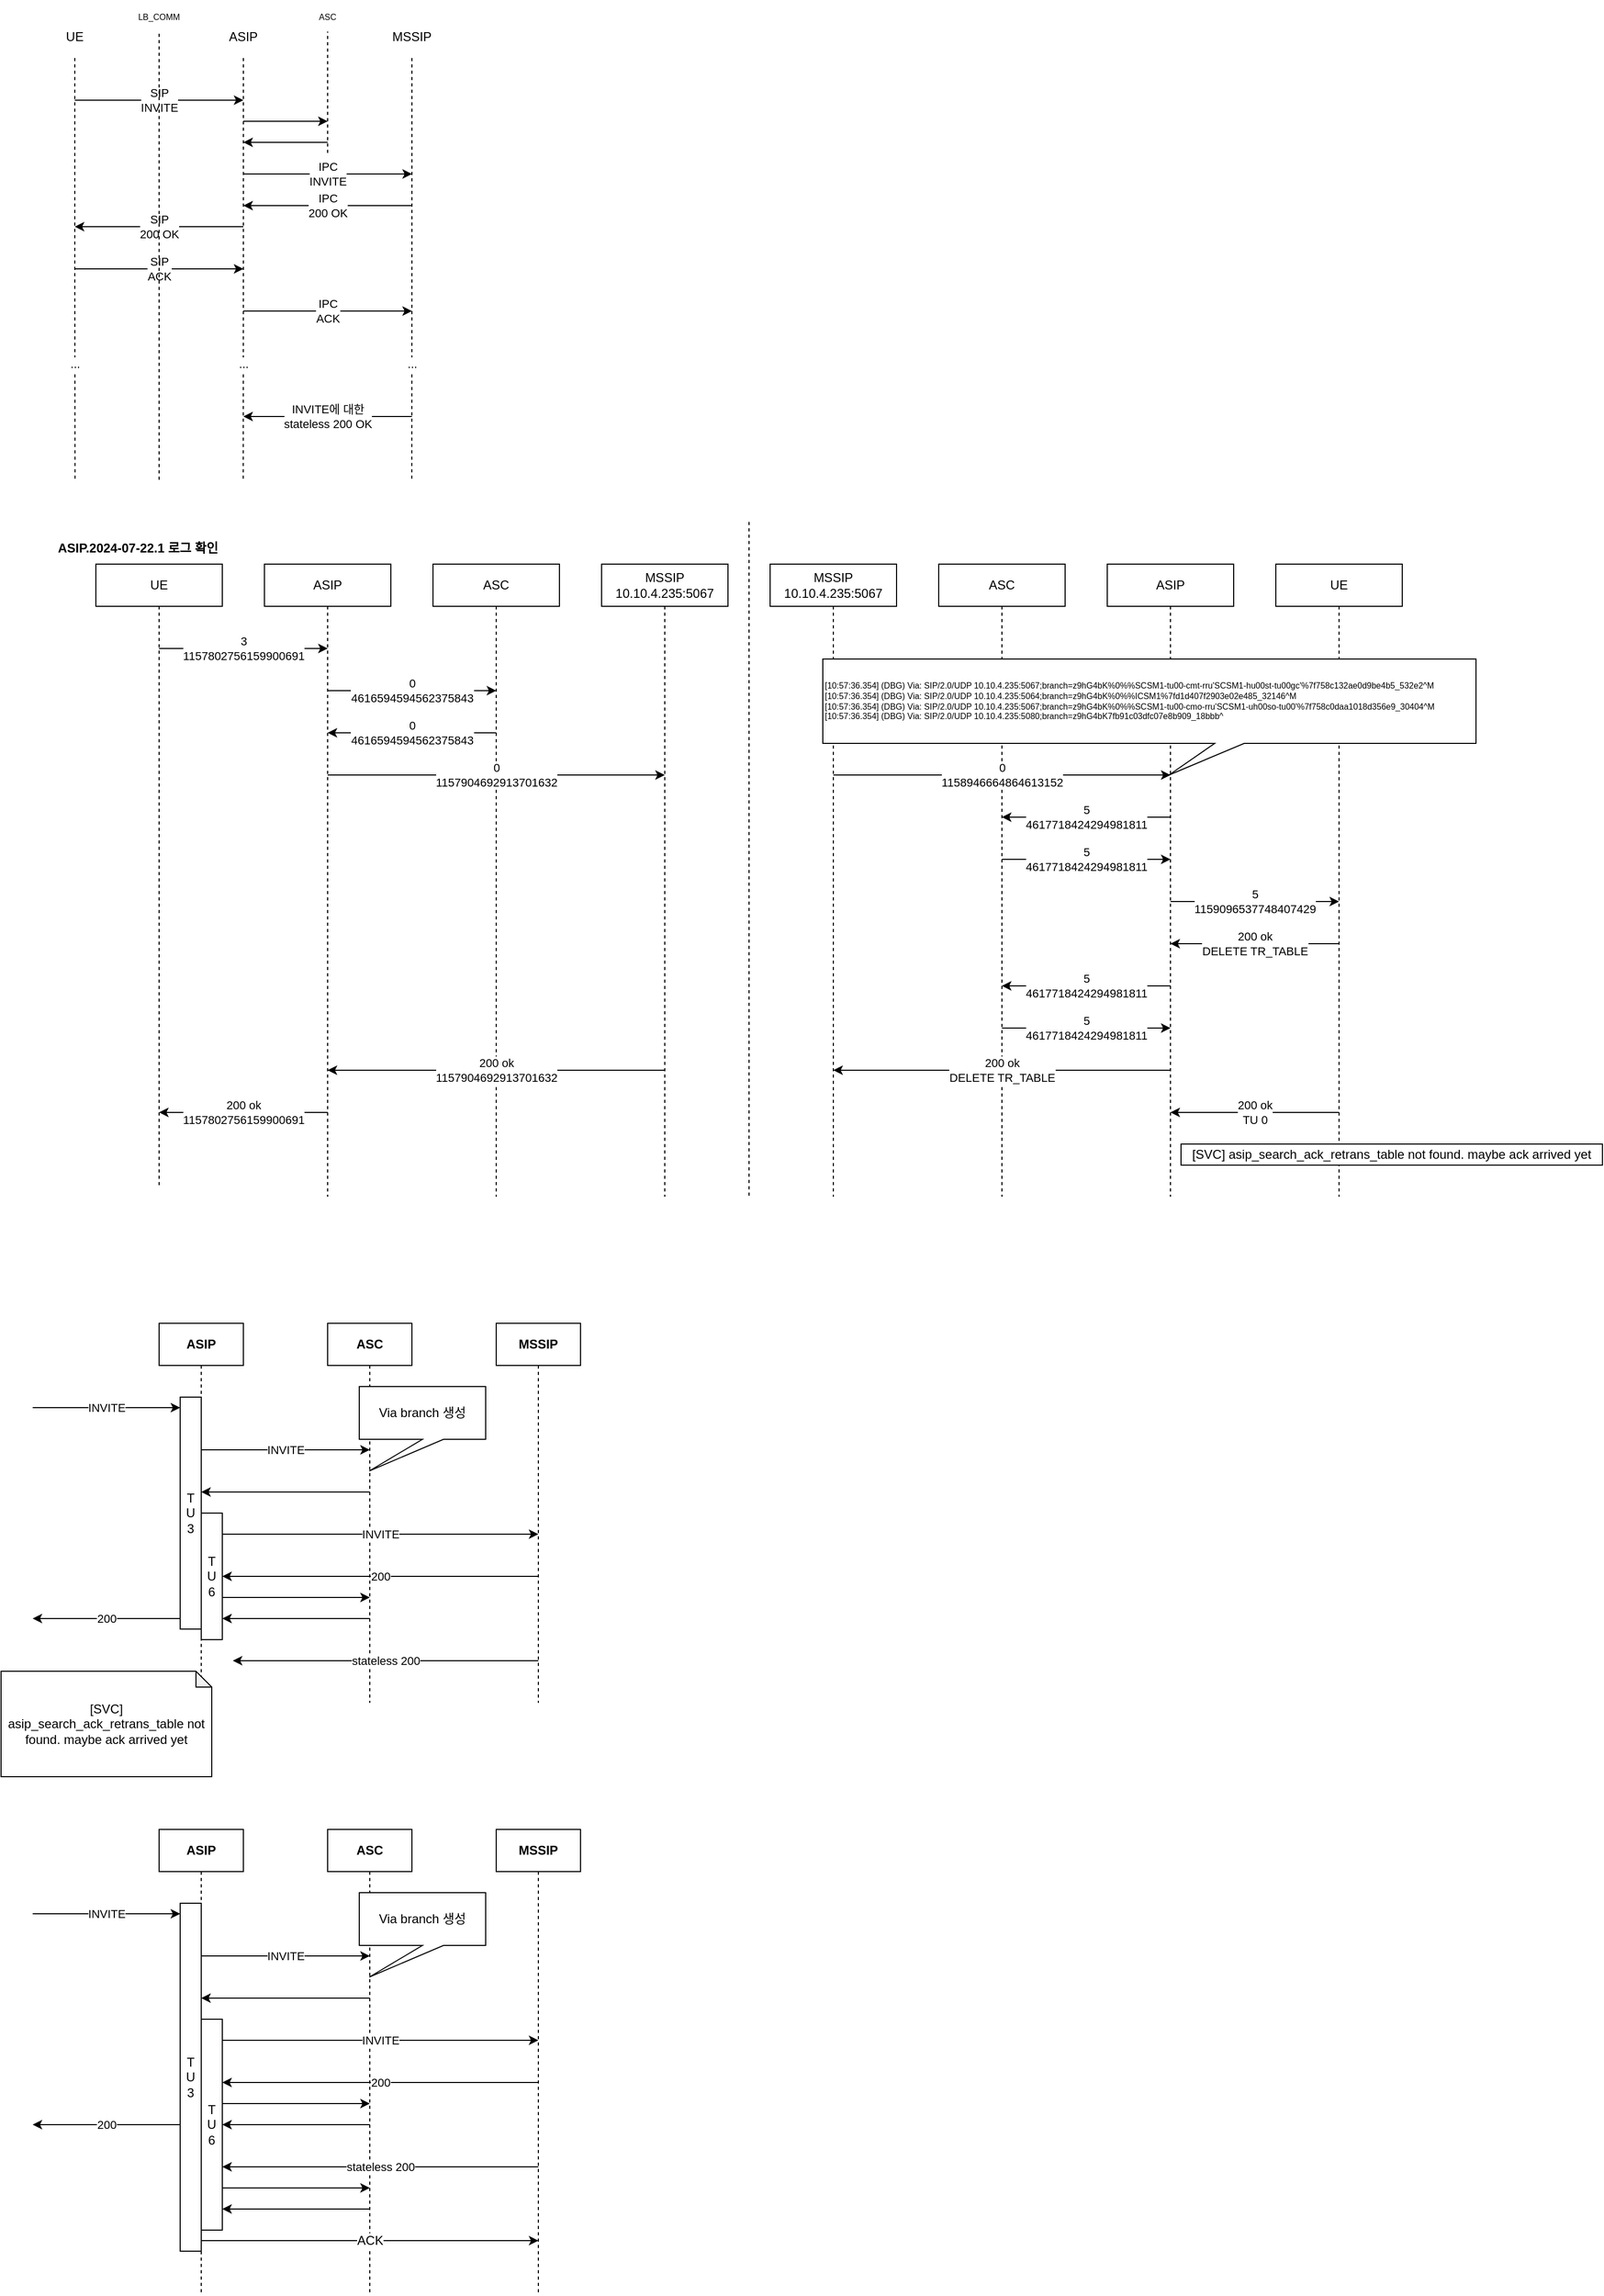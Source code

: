 <mxfile version="24.7.3" type="github">
  <diagram name="페이지-1" id="jERm6EU6h7SOklrPmQn_">
    <mxGraphModel dx="1304" dy="705" grid="1" gridSize="10" guides="1" tooltips="1" connect="1" arrows="1" fold="1" page="1" pageScale="1" pageWidth="827" pageHeight="1169" math="0" shadow="0">
      <root>
        <mxCell id="0" />
        <mxCell id="1" parent="0" />
        <mxCell id="_U4_IxwzdFysTMnzktv3-5" style="edgeStyle=orthogonalEdgeStyle;rounded=0;orthogonalLoop=1;jettySize=auto;html=1;exitX=0.5;exitY=1;exitDx=0;exitDy=0;dashed=1;endArrow=none;endFill=0;" edge="1" parent="1" source="_U4_IxwzdFysTMnzktv3-2">
          <mxGeometry relative="1" as="geometry">
            <mxPoint x="200" y="1640" as="targetPoint" />
          </mxGeometry>
        </mxCell>
        <mxCell id="_U4_IxwzdFysTMnzktv3-41" value="T&lt;div&gt;U&lt;/div&gt;&lt;div&gt;3&lt;/div&gt;" style="rounded=0;whiteSpace=wrap;html=1;strokeColor=default;align=center;verticalAlign=middle;fontFamily=Helvetica;fontSize=12;fontColor=default;fillColor=default;" vertex="1" parent="1">
          <mxGeometry x="180" y="1350" width="20" height="220" as="geometry" />
        </mxCell>
        <mxCell id="-xxbEEyrpAm4luBftfxG-4" value="..." style="edgeStyle=orthogonalEdgeStyle;rounded=0;orthogonalLoop=1;jettySize=auto;html=1;exitX=0.5;exitY=1;exitDx=0;exitDy=0;dashed=1;endArrow=none;endFill=0;" parent="1" source="-xxbEEyrpAm4luBftfxG-1" edge="1">
          <mxGeometry x="0.451" relative="1" as="geometry">
            <mxPoint x="80.222" y="480" as="targetPoint" />
            <mxPoint as="offset" />
          </mxGeometry>
        </mxCell>
        <mxCell id="-xxbEEyrpAm4luBftfxG-1" value="UE" style="text;html=1;align=center;verticalAlign=middle;whiteSpace=wrap;rounded=0;" parent="1" vertex="1">
          <mxGeometry x="40" y="40" width="80" height="40" as="geometry" />
        </mxCell>
        <mxCell id="-xxbEEyrpAm4luBftfxG-2" value="ASIP" style="text;html=1;align=center;verticalAlign=middle;whiteSpace=wrap;rounded=0;" parent="1" vertex="1">
          <mxGeometry x="200" y="40" width="80" height="40" as="geometry" />
        </mxCell>
        <mxCell id="-xxbEEyrpAm4luBftfxG-3" value="MSSIP" style="text;html=1;align=center;verticalAlign=middle;whiteSpace=wrap;rounded=0;" parent="1" vertex="1">
          <mxGeometry x="360" y="40" width="80" height="40" as="geometry" />
        </mxCell>
        <mxCell id="-xxbEEyrpAm4luBftfxG-5" value="..." style="edgeStyle=orthogonalEdgeStyle;rounded=0;orthogonalLoop=1;jettySize=auto;html=1;exitX=0.5;exitY=1;exitDx=0;exitDy=0;dashed=1;endArrow=none;endFill=0;" parent="1" source="-xxbEEyrpAm4luBftfxG-2" edge="1">
          <mxGeometry x="0.451" relative="1" as="geometry">
            <mxPoint x="239.852" y="480" as="targetPoint" />
            <mxPoint x="239.63" y="80" as="sourcePoint" />
            <mxPoint as="offset" />
          </mxGeometry>
        </mxCell>
        <mxCell id="-xxbEEyrpAm4luBftfxG-6" value="..." style="edgeStyle=orthogonalEdgeStyle;rounded=0;orthogonalLoop=1;jettySize=auto;html=1;exitX=0.5;exitY=1;exitDx=0;exitDy=0;dashed=1;endArrow=none;endFill=0;" parent="1" source="-xxbEEyrpAm4luBftfxG-3" edge="1">
          <mxGeometry x="0.451" relative="1" as="geometry">
            <mxPoint x="399.852" y="480" as="targetPoint" />
            <mxPoint x="399.63" y="80" as="sourcePoint" />
            <mxPoint as="offset" />
          </mxGeometry>
        </mxCell>
        <mxCell id="-xxbEEyrpAm4luBftfxG-7" value="SIP&lt;div&gt;INVITE&lt;/div&gt;" style="endArrow=classic;html=1;rounded=0;" parent="1" edge="1">
          <mxGeometry width="50" height="50" relative="1" as="geometry">
            <mxPoint x="80" y="120" as="sourcePoint" />
            <mxPoint x="240" y="120" as="targetPoint" />
          </mxGeometry>
        </mxCell>
        <mxCell id="-xxbEEyrpAm4luBftfxG-8" value="IPC&lt;div&gt;INVITE&lt;/div&gt;" style="endArrow=classic;html=1;rounded=0;" parent="1" edge="1">
          <mxGeometry width="50" height="50" relative="1" as="geometry">
            <mxPoint x="240" y="190" as="sourcePoint" />
            <mxPoint x="400" y="190" as="targetPoint" />
          </mxGeometry>
        </mxCell>
        <mxCell id="-xxbEEyrpAm4luBftfxG-9" value="IPC&lt;div&gt;200 OK&lt;/div&gt;" style="endArrow=classic;html=1;rounded=0;" parent="1" edge="1">
          <mxGeometry width="50" height="50" relative="1" as="geometry">
            <mxPoint x="400" y="220" as="sourcePoint" />
            <mxPoint x="240" y="220" as="targetPoint" />
          </mxGeometry>
        </mxCell>
        <mxCell id="-xxbEEyrpAm4luBftfxG-10" value="SIP&lt;div&gt;200 OK&lt;/div&gt;" style="endArrow=classic;html=1;rounded=0;" parent="1" edge="1">
          <mxGeometry width="50" height="50" relative="1" as="geometry">
            <mxPoint x="240" y="240" as="sourcePoint" />
            <mxPoint x="80" y="240" as="targetPoint" />
          </mxGeometry>
        </mxCell>
        <mxCell id="-xxbEEyrpAm4luBftfxG-11" value="SIP&lt;div&gt;ACK&lt;/div&gt;" style="endArrow=classic;html=1;rounded=0;" parent="1" edge="1">
          <mxGeometry width="50" height="50" relative="1" as="geometry">
            <mxPoint x="80" y="280" as="sourcePoint" />
            <mxPoint x="240" y="280" as="targetPoint" />
          </mxGeometry>
        </mxCell>
        <mxCell id="-xxbEEyrpAm4luBftfxG-12" value="IPC&lt;br&gt;ACK" style="endArrow=classic;html=1;rounded=0;" parent="1" edge="1">
          <mxGeometry width="50" height="50" relative="1" as="geometry">
            <mxPoint x="240" y="320" as="sourcePoint" />
            <mxPoint x="400" y="320" as="targetPoint" />
            <mxPoint as="offset" />
          </mxGeometry>
        </mxCell>
        <mxCell id="-xxbEEyrpAm4luBftfxG-14" value="INVITE에 대한&lt;br&gt;stateless 200 OK" style="endArrow=classic;html=1;rounded=0;" parent="1" edge="1">
          <mxGeometry width="50" height="50" relative="1" as="geometry">
            <mxPoint x="400" y="420" as="sourcePoint" />
            <mxPoint x="240" y="420" as="targetPoint" />
          </mxGeometry>
        </mxCell>
        <mxCell id="-xxbEEyrpAm4luBftfxG-17" value="" style="endArrow=none;dashed=1;html=1;rounded=0;" parent="1" target="-xxbEEyrpAm4luBftfxG-18" edge="1">
          <mxGeometry width="50" height="50" relative="1" as="geometry">
            <mxPoint x="160" y="480" as="sourcePoint" />
            <mxPoint x="160" y="40" as="targetPoint" />
          </mxGeometry>
        </mxCell>
        <mxCell id="-xxbEEyrpAm4luBftfxG-18" value="&lt;font style=&quot;font-size: 8px;&quot;&gt;LB_COMM&lt;/font&gt;" style="text;html=1;align=center;verticalAlign=middle;whiteSpace=wrap;rounded=0;" parent="1" vertex="1">
          <mxGeometry x="130" y="25" width="60" height="30" as="geometry" />
        </mxCell>
        <mxCell id="-xxbEEyrpAm4luBftfxG-21" value="" style="endArrow=none;dashed=1;html=1;rounded=0;" parent="1" target="-xxbEEyrpAm4luBftfxG-22" edge="1">
          <mxGeometry width="50" height="50" relative="1" as="geometry">
            <mxPoint x="320" y="170" as="sourcePoint" />
            <mxPoint x="320" y="40" as="targetPoint" />
          </mxGeometry>
        </mxCell>
        <mxCell id="-xxbEEyrpAm4luBftfxG-22" value="&lt;font style=&quot;font-size: 8px;&quot;&gt;ASC&lt;/font&gt;" style="text;html=1;align=center;verticalAlign=middle;whiteSpace=wrap;rounded=0;" parent="1" vertex="1">
          <mxGeometry x="290" y="25" width="60" height="30" as="geometry" />
        </mxCell>
        <mxCell id="natQGp7i5dKwuM6wu0ns-1" value="" style="endArrow=classic;html=1;rounded=0;" parent="1" edge="1">
          <mxGeometry width="50" height="50" relative="1" as="geometry">
            <mxPoint x="240" y="140" as="sourcePoint" />
            <mxPoint x="320" y="140" as="targetPoint" />
          </mxGeometry>
        </mxCell>
        <mxCell id="natQGp7i5dKwuM6wu0ns-2" value="" style="endArrow=classic;html=1;rounded=0;" parent="1" edge="1">
          <mxGeometry width="50" height="50" relative="1" as="geometry">
            <mxPoint x="320" y="160" as="sourcePoint" />
            <mxPoint x="240" y="160" as="targetPoint" />
          </mxGeometry>
        </mxCell>
        <mxCell id="nXgctBBMgCLwkk0S1Rwe-5" style="edgeStyle=orthogonalEdgeStyle;rounded=0;orthogonalLoop=1;jettySize=auto;html=1;exitX=0.5;exitY=1;exitDx=0;exitDy=0;dashed=1;endArrow=none;endFill=0;" parent="1" source="nXgctBBMgCLwkk0S1Rwe-3" edge="1">
          <mxGeometry relative="1" as="geometry">
            <mxPoint x="1280" y="1160" as="targetPoint" />
          </mxGeometry>
        </mxCell>
        <mxCell id="nXgctBBMgCLwkk0S1Rwe-3" value="UE" style="rounded=0;whiteSpace=wrap;html=1;" parent="1" vertex="1">
          <mxGeometry x="1220" y="560" width="120" height="40" as="geometry" />
        </mxCell>
        <mxCell id="nXgctBBMgCLwkk0S1Rwe-4" value="ASIP" style="rounded=0;whiteSpace=wrap;html=1;" parent="1" vertex="1">
          <mxGeometry x="260" y="560" width="120" height="40" as="geometry" />
        </mxCell>
        <mxCell id="nXgctBBMgCLwkk0S1Rwe-6" style="edgeStyle=orthogonalEdgeStyle;rounded=0;orthogonalLoop=1;jettySize=auto;html=1;exitX=0.5;exitY=1;exitDx=0;exitDy=0;dashed=1;endArrow=none;endFill=0;" parent="1" source="nXgctBBMgCLwkk0S1Rwe-4" edge="1">
          <mxGeometry relative="1" as="geometry">
            <mxPoint x="320" y="1160" as="targetPoint" />
            <mxPoint x="299.6" y="600" as="sourcePoint" />
          </mxGeometry>
        </mxCell>
        <mxCell id="nXgctBBMgCLwkk0S1Rwe-7" value="ASC" style="rounded=0;whiteSpace=wrap;html=1;" parent="1" vertex="1">
          <mxGeometry x="420" y="560" width="120" height="40" as="geometry" />
        </mxCell>
        <mxCell id="nXgctBBMgCLwkk0S1Rwe-8" style="edgeStyle=orthogonalEdgeStyle;rounded=0;orthogonalLoop=1;jettySize=auto;html=1;exitX=0.5;exitY=1;exitDx=0;exitDy=0;dashed=1;endArrow=none;endFill=0;" parent="1" source="nXgctBBMgCLwkk0S1Rwe-7" edge="1">
          <mxGeometry relative="1" as="geometry">
            <mxPoint x="480" y="1160" as="targetPoint" />
            <mxPoint x="459.6" y="600" as="sourcePoint" />
          </mxGeometry>
        </mxCell>
        <mxCell id="nXgctBBMgCLwkk0S1Rwe-9" value="MSSIP&lt;div&gt;10.10.4.235:5067&lt;/div&gt;" style="rounded=0;whiteSpace=wrap;html=1;" parent="1" vertex="1">
          <mxGeometry x="580" y="560" width="120" height="40" as="geometry" />
        </mxCell>
        <mxCell id="nXgctBBMgCLwkk0S1Rwe-10" style="edgeStyle=orthogonalEdgeStyle;rounded=0;orthogonalLoop=1;jettySize=auto;html=1;exitX=0.5;exitY=1;exitDx=0;exitDy=0;dashed=1;endArrow=none;endFill=0;" parent="1" source="nXgctBBMgCLwkk0S1Rwe-9" edge="1">
          <mxGeometry relative="1" as="geometry">
            <mxPoint x="640" y="1160" as="targetPoint" />
            <mxPoint x="650.1" y="630" as="sourcePoint" />
            <Array as="points">
              <mxPoint x="640" y="1160" />
            </Array>
          </mxGeometry>
        </mxCell>
        <mxCell id="nXgctBBMgCLwkk0S1Rwe-18" value="&lt;div&gt;3&lt;/div&gt;&lt;div&gt;1157802756159900691&lt;br&gt;&lt;/div&gt;" style="endArrow=classic;html=1;rounded=0;" parent="1" edge="1">
          <mxGeometry width="50" height="50" relative="1" as="geometry">
            <mxPoint x="160" y="640" as="sourcePoint" />
            <mxPoint x="320" y="640" as="targetPoint" />
            <mxPoint as="offset" />
          </mxGeometry>
        </mxCell>
        <mxCell id="nXgctBBMgCLwkk0S1Rwe-19" value="&lt;div&gt;0&lt;/div&gt;&lt;div&gt;4616594594562375843&lt;br&gt;&lt;/div&gt;" style="endArrow=classic;html=1;rounded=0;" parent="1" edge="1">
          <mxGeometry width="50" height="50" relative="1" as="geometry">
            <mxPoint x="320" y="680" as="sourcePoint" />
            <mxPoint x="480" y="680" as="targetPoint" />
            <mxPoint as="offset" />
          </mxGeometry>
        </mxCell>
        <mxCell id="nXgctBBMgCLwkk0S1Rwe-20" value="&lt;div&gt;0&lt;/div&gt;&lt;div&gt;1157904692913701632&lt;br&gt;&lt;/div&gt;" style="endArrow=classic;html=1;rounded=0;" parent="1" edge="1">
          <mxGeometry width="50" height="50" relative="1" as="geometry">
            <mxPoint x="320" y="760" as="sourcePoint" />
            <mxPoint x="640" y="760" as="targetPoint" />
            <mxPoint as="offset" />
          </mxGeometry>
        </mxCell>
        <mxCell id="nXgctBBMgCLwkk0S1Rwe-21" value="0&lt;div&gt;4616594594562375843&lt;div&gt;&lt;/div&gt;&lt;/div&gt;" style="endArrow=classic;html=1;rounded=0;" parent="1" edge="1">
          <mxGeometry width="50" height="50" relative="1" as="geometry">
            <mxPoint x="480" y="720" as="sourcePoint" />
            <mxPoint x="320" y="720" as="targetPoint" />
          </mxGeometry>
        </mxCell>
        <mxCell id="nXgctBBMgCLwkk0S1Rwe-22" value="ASIP" style="rounded=0;whiteSpace=wrap;html=1;" parent="1" vertex="1">
          <mxGeometry x="1060" y="560" width="120" height="40" as="geometry" />
        </mxCell>
        <mxCell id="nXgctBBMgCLwkk0S1Rwe-23" style="edgeStyle=orthogonalEdgeStyle;rounded=0;orthogonalLoop=1;jettySize=auto;html=1;exitX=0.5;exitY=1;exitDx=0;exitDy=0;dashed=1;endArrow=none;endFill=0;" parent="1" source="nXgctBBMgCLwkk0S1Rwe-22" edge="1">
          <mxGeometry relative="1" as="geometry">
            <mxPoint x="1120" y="1160" as="targetPoint" />
            <mxPoint x="1099.6" y="600" as="sourcePoint" />
          </mxGeometry>
        </mxCell>
        <mxCell id="nXgctBBMgCLwkk0S1Rwe-24" value="ASC" style="rounded=0;whiteSpace=wrap;html=1;" parent="1" vertex="1">
          <mxGeometry x="900" y="560" width="120" height="40" as="geometry" />
        </mxCell>
        <mxCell id="nXgctBBMgCLwkk0S1Rwe-25" style="edgeStyle=orthogonalEdgeStyle;rounded=0;orthogonalLoop=1;jettySize=auto;html=1;exitX=0.5;exitY=1;exitDx=0;exitDy=0;dashed=1;endArrow=none;endFill=0;" parent="1" source="nXgctBBMgCLwkk0S1Rwe-24" edge="1">
          <mxGeometry relative="1" as="geometry">
            <mxPoint x="960" y="1160" as="targetPoint" />
            <mxPoint x="939.6" y="600" as="sourcePoint" />
          </mxGeometry>
        </mxCell>
        <mxCell id="nXgctBBMgCLwkk0S1Rwe-26" style="edgeStyle=orthogonalEdgeStyle;rounded=0;orthogonalLoop=1;jettySize=auto;html=1;exitX=0.5;exitY=1;exitDx=0;exitDy=0;dashed=1;endArrow=none;endFill=0;" parent="1" edge="1">
          <mxGeometry relative="1" as="geometry">
            <mxPoint x="720" y="1160" as="targetPoint" />
            <mxPoint x="720" y="520" as="sourcePoint" />
          </mxGeometry>
        </mxCell>
        <mxCell id="nXgctBBMgCLwkk0S1Rwe-28" value="MSSIP&lt;div&gt;10.10.4.235:5067&lt;/div&gt;" style="rounded=0;whiteSpace=wrap;html=1;" parent="1" vertex="1">
          <mxGeometry x="740" y="560" width="120" height="40" as="geometry" />
        </mxCell>
        <mxCell id="nXgctBBMgCLwkk0S1Rwe-29" style="edgeStyle=orthogonalEdgeStyle;rounded=0;orthogonalLoop=1;jettySize=auto;html=1;exitX=0.5;exitY=1;exitDx=0;exitDy=0;dashed=1;endArrow=none;endFill=0;" parent="1" source="nXgctBBMgCLwkk0S1Rwe-28" edge="1">
          <mxGeometry relative="1" as="geometry">
            <mxPoint x="800" y="1160" as="targetPoint" />
            <mxPoint x="810.1" y="630" as="sourcePoint" />
            <Array as="points">
              <mxPoint x="800" y="1160" />
            </Array>
          </mxGeometry>
        </mxCell>
        <mxCell id="nXgctBBMgCLwkk0S1Rwe-30" value="&lt;b&gt;ASIP.2024-07-22.1 로그 확인&lt;/b&gt;" style="text;html=1;align=center;verticalAlign=middle;whiteSpace=wrap;rounded=0;" parent="1" vertex="1">
          <mxGeometry x="40" y="530" width="200" height="30" as="geometry" />
        </mxCell>
        <mxCell id="P3EQmQ5qaM-dI9_BUcCY-7" style="edgeStyle=orthogonalEdgeStyle;rounded=0;orthogonalLoop=1;jettySize=auto;html=1;exitX=0.5;exitY=1;exitDx=0;exitDy=0;dashed=1;endArrow=none;endFill=0;" parent="1" source="P3EQmQ5qaM-dI9_BUcCY-8" edge="1">
          <mxGeometry relative="1" as="geometry">
            <mxPoint x="160" y="1150" as="targetPoint" />
          </mxGeometry>
        </mxCell>
        <mxCell id="P3EQmQ5qaM-dI9_BUcCY-8" value="UE" style="rounded=0;whiteSpace=wrap;html=1;" parent="1" vertex="1">
          <mxGeometry x="100" y="560" width="120" height="40" as="geometry" />
        </mxCell>
        <mxCell id="P3EQmQ5qaM-dI9_BUcCY-10" value="&lt;div&gt;5&lt;/div&gt;&lt;div&gt;4617718424294981811&lt;br&gt;&lt;/div&gt;" style="endArrow=classic;html=1;rounded=0;" parent="1" edge="1">
          <mxGeometry width="50" height="50" relative="1" as="geometry">
            <mxPoint x="1120" y="800" as="sourcePoint" />
            <mxPoint x="960" y="800" as="targetPoint" />
            <mxPoint as="offset" />
          </mxGeometry>
        </mxCell>
        <mxCell id="P3EQmQ5qaM-dI9_BUcCY-11" value="5&lt;div&gt;1159096537748407429&lt;br&gt;&lt;/div&gt;" style="endArrow=classic;html=1;rounded=0;" parent="1" edge="1">
          <mxGeometry width="50" height="50" relative="1" as="geometry">
            <mxPoint x="1120" y="880" as="sourcePoint" />
            <mxPoint x="1280" y="880" as="targetPoint" />
            <mxPoint as="offset" />
          </mxGeometry>
        </mxCell>
        <mxCell id="P3EQmQ5qaM-dI9_BUcCY-12" value="0&lt;div&gt;1158946664864613152&lt;/div&gt;" style="endArrow=classic;html=1;rounded=0;" parent="1" edge="1">
          <mxGeometry width="50" height="50" relative="1" as="geometry">
            <mxPoint x="800" y="760" as="sourcePoint" />
            <mxPoint x="1120" y="760" as="targetPoint" />
          </mxGeometry>
        </mxCell>
        <mxCell id="P3EQmQ5qaM-dI9_BUcCY-13" value="&lt;div&gt;200 ok&lt;/div&gt;&lt;div&gt;1157904692913701632&lt;br&gt;&lt;/div&gt;" style="endArrow=classic;html=1;rounded=0;" parent="1" edge="1">
          <mxGeometry width="50" height="50" relative="1" as="geometry">
            <mxPoint x="640" y="1040" as="sourcePoint" />
            <mxPoint x="320" y="1040" as="targetPoint" />
            <mxPoint as="offset" />
          </mxGeometry>
        </mxCell>
        <mxCell id="P3EQmQ5qaM-dI9_BUcCY-14" value="&lt;div&gt;5&lt;/div&gt;&lt;div&gt;4617718424294981811&lt;br&gt;&lt;/div&gt;" style="endArrow=classic;html=1;rounded=0;" parent="1" edge="1">
          <mxGeometry width="50" height="50" relative="1" as="geometry">
            <mxPoint x="960" y="840" as="sourcePoint" />
            <mxPoint x="1120" y="840" as="targetPoint" />
            <mxPoint as="offset" />
          </mxGeometry>
        </mxCell>
        <mxCell id="P3EQmQ5qaM-dI9_BUcCY-15" value="200 ok&lt;div&gt;DELETE TR_TABLE&lt;br&gt;&lt;/div&gt;" style="endArrow=classic;html=1;rounded=0;" parent="1" edge="1">
          <mxGeometry width="50" height="50" relative="1" as="geometry">
            <mxPoint x="1280" y="920" as="sourcePoint" />
            <mxPoint x="1120" y="920" as="targetPoint" />
          </mxGeometry>
        </mxCell>
        <mxCell id="P3EQmQ5qaM-dI9_BUcCY-16" value="200 ok&lt;div&gt;DELETE TR_TABLE&lt;br&gt;&lt;/div&gt;" style="endArrow=classic;html=1;rounded=0;" parent="1" edge="1">
          <mxGeometry width="50" height="50" relative="1" as="geometry">
            <mxPoint x="1120" y="1040" as="sourcePoint" />
            <mxPoint x="800" y="1040" as="targetPoint" />
            <mxPoint as="offset" />
          </mxGeometry>
        </mxCell>
        <mxCell id="P3EQmQ5qaM-dI9_BUcCY-19" value="&lt;div&gt;5&lt;/div&gt;&lt;div&gt;4617718424294981811&lt;br&gt;&lt;/div&gt;" style="endArrow=classic;html=1;rounded=0;" parent="1" edge="1">
          <mxGeometry width="50" height="50" relative="1" as="geometry">
            <mxPoint x="1120" y="960" as="sourcePoint" />
            <mxPoint x="960" y="960" as="targetPoint" />
            <mxPoint as="offset" />
          </mxGeometry>
        </mxCell>
        <mxCell id="P3EQmQ5qaM-dI9_BUcCY-20" value="&lt;div&gt;5&lt;/div&gt;&lt;div&gt;4617718424294981811&lt;br&gt;&lt;/div&gt;" style="endArrow=classic;html=1;rounded=0;" parent="1" edge="1">
          <mxGeometry width="50" height="50" relative="1" as="geometry">
            <mxPoint x="960" y="1000" as="sourcePoint" />
            <mxPoint x="1120" y="1000" as="targetPoint" />
            <mxPoint as="offset" />
          </mxGeometry>
        </mxCell>
        <mxCell id="P3EQmQ5qaM-dI9_BUcCY-21" value="&lt;div&gt;200 ok&lt;/div&gt;&lt;div&gt;1157802756159900691&lt;br&gt;&lt;/div&gt;" style="endArrow=classic;html=1;rounded=0;" parent="1" edge="1">
          <mxGeometry width="50" height="50" relative="1" as="geometry">
            <mxPoint x="320" y="1080" as="sourcePoint" />
            <mxPoint x="160" y="1080" as="targetPoint" />
            <mxPoint as="offset" />
          </mxGeometry>
        </mxCell>
        <mxCell id="P3EQmQ5qaM-dI9_BUcCY-22" value="200 ok&lt;div&gt;TU 0&lt;/div&gt;" style="endArrow=classic;html=1;rounded=0;" parent="1" edge="1">
          <mxGeometry width="50" height="50" relative="1" as="geometry">
            <mxPoint x="1280" y="1080" as="sourcePoint" />
            <mxPoint x="1120" y="1080" as="targetPoint" />
          </mxGeometry>
        </mxCell>
        <mxCell id="P3EQmQ5qaM-dI9_BUcCY-24" value="&lt;div style=&quot;font-size: 8px;&quot;&gt;&lt;font style=&quot;font-size: 8px;&quot;&gt;[10:57:36.354] (DBG) Via: SIP/2.0/UDP 10.10.4.235:5067;branch=z9hG4bK%0%%SCSM1-tu00-cmt-rru&#39;SCSM1-hu00st-tu00gc&#39;%7f758c132ae0d9be4b5_532e2^M&lt;/font&gt;&lt;/div&gt;&lt;div style=&quot;font-size: 8px;&quot;&gt;&lt;font style=&quot;font-size: 8px;&quot;&gt;[10:57:36.354] (DBG) Via: SIP/2.0/UDP 10.10.4.235:5064;branch=z9hG4bK%0%%ICSM1%7fd1d407f2903e02e485_32146^M&lt;/font&gt;&lt;/div&gt;&lt;div style=&quot;font-size: 8px;&quot;&gt;&lt;font style=&quot;font-size: 8px;&quot;&gt;[10:57:36.354] (DBG) Via: SIP/2.0/UDP 10.10.4.235:5067;branch=z9hG4bK%0%%SCSM1-tu00-cmo-rru&#39;SCSM1-uh00so-tu00&#39;%7f758c0daa1018d356e9_30404^M&lt;/font&gt;&lt;/div&gt;&lt;div style=&quot;font-size: 8px;&quot;&gt;&lt;font style=&quot;font-size: 8px;&quot;&gt;[10:57:36.354] (DBG) Via: SIP/2.0/UDP 10.10.4.235:5080;branch=z9hG4bK7fb91c03dfc07e8b909_18bbb^&lt;/font&gt;&lt;/div&gt;" style="shape=callout;whiteSpace=wrap;html=1;perimeter=calloutPerimeter;base=28;size=30;position=0.6;position2=0.53;align=left;" parent="1" vertex="1">
          <mxGeometry x="790" y="650" width="620" height="110" as="geometry" />
        </mxCell>
        <mxCell id="_U4_IxwzdFysTMnzktv3-1" value="[SVC] asip_search_ack_retrans_table not found.&amp;nbsp;maybe ack arrived yet" style="rounded=0;whiteSpace=wrap;html=1;" vertex="1" parent="1">
          <mxGeometry x="1130" y="1110" width="400" height="20" as="geometry" />
        </mxCell>
        <mxCell id="_U4_IxwzdFysTMnzktv3-2" value="&lt;b&gt;ASIP&lt;/b&gt;" style="rounded=0;whiteSpace=wrap;html=1;" vertex="1" parent="1">
          <mxGeometry x="160" y="1280" width="80" height="40" as="geometry" />
        </mxCell>
        <mxCell id="_U4_IxwzdFysTMnzktv3-6" style="edgeStyle=orthogonalEdgeStyle;rounded=0;orthogonalLoop=1;jettySize=auto;html=1;exitX=0.5;exitY=1;exitDx=0;exitDy=0;endArrow=none;endFill=0;dashed=1;" edge="1" parent="1" source="_U4_IxwzdFysTMnzktv3-3">
          <mxGeometry relative="1" as="geometry">
            <mxPoint x="360" y="1640" as="targetPoint" />
          </mxGeometry>
        </mxCell>
        <mxCell id="_U4_IxwzdFysTMnzktv3-3" value="&lt;b&gt;ASC&lt;/b&gt;" style="rounded=0;whiteSpace=wrap;html=1;" vertex="1" parent="1">
          <mxGeometry x="320" y="1280" width="80" height="40" as="geometry" />
        </mxCell>
        <mxCell id="_U4_IxwzdFysTMnzktv3-7" style="edgeStyle=orthogonalEdgeStyle;rounded=0;orthogonalLoop=1;jettySize=auto;html=1;exitX=0.5;exitY=1;exitDx=0;exitDy=0;endArrow=none;endFill=0;dashed=1;" edge="1" parent="1" source="_U4_IxwzdFysTMnzktv3-4">
          <mxGeometry relative="1" as="geometry">
            <mxPoint x="520" y="1640" as="targetPoint" />
          </mxGeometry>
        </mxCell>
        <mxCell id="_U4_IxwzdFysTMnzktv3-4" value="&lt;b&gt;MSSIP&lt;/b&gt;" style="rounded=0;whiteSpace=wrap;html=1;" vertex="1" parent="1">
          <mxGeometry x="480" y="1280" width="80" height="40" as="geometry" />
        </mxCell>
        <mxCell id="_U4_IxwzdFysTMnzktv3-8" value="INVITE" style="endArrow=classic;html=1;rounded=0;" edge="1" parent="1">
          <mxGeometry width="50" height="50" relative="1" as="geometry">
            <mxPoint x="40" y="1360" as="sourcePoint" />
            <mxPoint x="180" y="1360" as="targetPoint" />
          </mxGeometry>
        </mxCell>
        <mxCell id="_U4_IxwzdFysTMnzktv3-17" value="INVITE" style="endArrow=classic;html=1;rounded=0;" edge="1" parent="1">
          <mxGeometry width="50" height="50" relative="1" as="geometry">
            <mxPoint x="200" y="1400" as="sourcePoint" />
            <mxPoint x="360" y="1400" as="targetPoint" />
          </mxGeometry>
        </mxCell>
        <mxCell id="_U4_IxwzdFysTMnzktv3-19" value="" style="endArrow=classic;html=1;rounded=0;" edge="1" parent="1">
          <mxGeometry width="50" height="50" relative="1" as="geometry">
            <mxPoint x="360" y="1440" as="sourcePoint" />
            <mxPoint x="200" y="1440" as="targetPoint" />
          </mxGeometry>
        </mxCell>
        <mxCell id="_U4_IxwzdFysTMnzktv3-20" value="INVITE" style="endArrow=classic;html=1;rounded=0;" edge="1" parent="1">
          <mxGeometry width="50" height="50" relative="1" as="geometry">
            <mxPoint x="220" y="1480" as="sourcePoint" />
            <mxPoint x="520" y="1480" as="targetPoint" />
          </mxGeometry>
        </mxCell>
        <mxCell id="_U4_IxwzdFysTMnzktv3-21" value="200" style="endArrow=classic;html=1;rounded=0;" edge="1" parent="1">
          <mxGeometry width="50" height="50" relative="1" as="geometry">
            <mxPoint x="520" y="1520" as="sourcePoint" />
            <mxPoint x="220" y="1520" as="targetPoint" />
          </mxGeometry>
        </mxCell>
        <mxCell id="_U4_IxwzdFysTMnzktv3-22" value="200" style="endArrow=classic;html=1;rounded=0;" edge="1" parent="1">
          <mxGeometry width="50" height="50" relative="1" as="geometry">
            <mxPoint x="180" y="1560" as="sourcePoint" />
            <mxPoint x="40" y="1560" as="targetPoint" />
          </mxGeometry>
        </mxCell>
        <mxCell id="_U4_IxwzdFysTMnzktv3-23" value="stateless 200" style="endArrow=classic;html=1;rounded=0;" edge="1" parent="1">
          <mxGeometry width="50" height="50" relative="1" as="geometry">
            <mxPoint x="520" y="1600" as="sourcePoint" />
            <mxPoint x="230" y="1600" as="targetPoint" />
          </mxGeometry>
        </mxCell>
        <mxCell id="_U4_IxwzdFysTMnzktv3-28" value="[SVC] asip_search_ack_retrans_table not found.&amp;nbsp;maybe ack arrived yet" style="shape=note;whiteSpace=wrap;html=1;backgroundOutline=1;darkOpacity=0.05;strokeColor=default;align=center;verticalAlign=middle;fontFamily=Helvetica;fontSize=12;fontColor=default;fillColor=default;size=15;" vertex="1" parent="1">
          <mxGeometry x="10" y="1610" width="200" height="100" as="geometry" />
        </mxCell>
        <mxCell id="_U4_IxwzdFysTMnzktv3-40" value="Via branch 생성" style="shape=callout;whiteSpace=wrap;html=1;perimeter=calloutPerimeter;strokeColor=default;align=center;verticalAlign=middle;fontFamily=Helvetica;fontSize=12;fontColor=default;fillColor=default;position2=0.08;" vertex="1" parent="1">
          <mxGeometry x="350" y="1340" width="120" height="80" as="geometry" />
        </mxCell>
        <mxCell id="_U4_IxwzdFysTMnzktv3-43" value="T&lt;div&gt;U&lt;/div&gt;&lt;div&gt;6&lt;/div&gt;" style="rounded=0;whiteSpace=wrap;html=1;strokeColor=default;align=center;verticalAlign=middle;fontFamily=Helvetica;fontSize=12;fontColor=default;fillColor=default;" vertex="1" parent="1">
          <mxGeometry x="200" y="1460" width="20" height="120" as="geometry" />
        </mxCell>
        <mxCell id="_U4_IxwzdFysTMnzktv3-45" value="" style="endArrow=classic;html=1;rounded=0;fontFamily=Helvetica;fontSize=12;fontColor=default;" edge="1" parent="1">
          <mxGeometry width="50" height="50" relative="1" as="geometry">
            <mxPoint x="220" y="1540" as="sourcePoint" />
            <mxPoint x="360" y="1540" as="targetPoint" />
          </mxGeometry>
        </mxCell>
        <mxCell id="_U4_IxwzdFysTMnzktv3-46" value="" style="endArrow=classic;html=1;rounded=0;fontFamily=Helvetica;fontSize=12;fontColor=default;" edge="1" parent="1">
          <mxGeometry width="50" height="50" relative="1" as="geometry">
            <mxPoint x="360" y="1560" as="sourcePoint" />
            <mxPoint x="220" y="1560" as="targetPoint" />
          </mxGeometry>
        </mxCell>
        <mxCell id="_U4_IxwzdFysTMnzktv3-47" style="edgeStyle=orthogonalEdgeStyle;rounded=0;orthogonalLoop=1;jettySize=auto;html=1;exitX=0.5;exitY=1;exitDx=0;exitDy=0;dashed=1;endArrow=none;endFill=0;" edge="1" parent="1" source="_U4_IxwzdFysTMnzktv3-49">
          <mxGeometry relative="1" as="geometry">
            <mxPoint x="200" y="2200" as="targetPoint" />
          </mxGeometry>
        </mxCell>
        <mxCell id="_U4_IxwzdFysTMnzktv3-48" value="T&lt;div&gt;U&lt;/div&gt;&lt;div&gt;3&lt;/div&gt;" style="rounded=0;whiteSpace=wrap;html=1;strokeColor=default;align=center;verticalAlign=middle;fontFamily=Helvetica;fontSize=12;fontColor=default;fillColor=default;" vertex="1" parent="1">
          <mxGeometry x="180" y="1830" width="20" height="330" as="geometry" />
        </mxCell>
        <mxCell id="_U4_IxwzdFysTMnzktv3-49" value="&lt;b&gt;ASIP&lt;/b&gt;" style="rounded=0;whiteSpace=wrap;html=1;" vertex="1" parent="1">
          <mxGeometry x="160" y="1760" width="80" height="40" as="geometry" />
        </mxCell>
        <mxCell id="_U4_IxwzdFysTMnzktv3-50" style="edgeStyle=orthogonalEdgeStyle;rounded=0;orthogonalLoop=1;jettySize=auto;html=1;exitX=0.5;exitY=1;exitDx=0;exitDy=0;endArrow=none;endFill=0;dashed=1;" edge="1" parent="1" source="_U4_IxwzdFysTMnzktv3-51">
          <mxGeometry relative="1" as="geometry">
            <mxPoint x="360" y="2200" as="targetPoint" />
          </mxGeometry>
        </mxCell>
        <mxCell id="_U4_IxwzdFysTMnzktv3-51" value="&lt;b&gt;ASC&lt;/b&gt;" style="rounded=0;whiteSpace=wrap;html=1;" vertex="1" parent="1">
          <mxGeometry x="320" y="1760" width="80" height="40" as="geometry" />
        </mxCell>
        <mxCell id="_U4_IxwzdFysTMnzktv3-52" style="edgeStyle=orthogonalEdgeStyle;rounded=0;orthogonalLoop=1;jettySize=auto;html=1;exitX=0.5;exitY=1;exitDx=0;exitDy=0;endArrow=none;endFill=0;dashed=1;" edge="1" parent="1" source="_U4_IxwzdFysTMnzktv3-53">
          <mxGeometry relative="1" as="geometry">
            <mxPoint x="520" y="2200" as="targetPoint" />
          </mxGeometry>
        </mxCell>
        <mxCell id="_U4_IxwzdFysTMnzktv3-53" value="&lt;b&gt;MSSIP&lt;/b&gt;" style="rounded=0;whiteSpace=wrap;html=1;" vertex="1" parent="1">
          <mxGeometry x="480" y="1760" width="80" height="40" as="geometry" />
        </mxCell>
        <mxCell id="_U4_IxwzdFysTMnzktv3-54" value="INVITE" style="endArrow=classic;html=1;rounded=0;" edge="1" parent="1">
          <mxGeometry width="50" height="50" relative="1" as="geometry">
            <mxPoint x="40" y="1840" as="sourcePoint" />
            <mxPoint x="180" y="1840" as="targetPoint" />
          </mxGeometry>
        </mxCell>
        <mxCell id="_U4_IxwzdFysTMnzktv3-55" value="INVITE" style="endArrow=classic;html=1;rounded=0;" edge="1" parent="1">
          <mxGeometry width="50" height="50" relative="1" as="geometry">
            <mxPoint x="200" y="1880" as="sourcePoint" />
            <mxPoint x="360" y="1880" as="targetPoint" />
          </mxGeometry>
        </mxCell>
        <mxCell id="_U4_IxwzdFysTMnzktv3-56" value="" style="endArrow=classic;html=1;rounded=0;" edge="1" parent="1">
          <mxGeometry width="50" height="50" relative="1" as="geometry">
            <mxPoint x="360" y="1920" as="sourcePoint" />
            <mxPoint x="200" y="1920" as="targetPoint" />
          </mxGeometry>
        </mxCell>
        <mxCell id="_U4_IxwzdFysTMnzktv3-57" value="INVITE" style="endArrow=classic;html=1;rounded=0;" edge="1" parent="1">
          <mxGeometry width="50" height="50" relative="1" as="geometry">
            <mxPoint x="220" y="1960" as="sourcePoint" />
            <mxPoint x="520" y="1960" as="targetPoint" />
          </mxGeometry>
        </mxCell>
        <mxCell id="_U4_IxwzdFysTMnzktv3-58" value="200" style="endArrow=classic;html=1;rounded=0;" edge="1" parent="1">
          <mxGeometry width="50" height="50" relative="1" as="geometry">
            <mxPoint x="520" y="2000" as="sourcePoint" />
            <mxPoint x="220" y="2000" as="targetPoint" />
          </mxGeometry>
        </mxCell>
        <mxCell id="_U4_IxwzdFysTMnzktv3-59" value="200" style="endArrow=classic;html=1;rounded=0;" edge="1" parent="1">
          <mxGeometry width="50" height="50" relative="1" as="geometry">
            <mxPoint x="180" y="2040" as="sourcePoint" />
            <mxPoint x="40" y="2040" as="targetPoint" />
          </mxGeometry>
        </mxCell>
        <mxCell id="_U4_IxwzdFysTMnzktv3-60" value="stateless 200" style="endArrow=classic;html=1;rounded=0;" edge="1" parent="1">
          <mxGeometry width="50" height="50" relative="1" as="geometry">
            <mxPoint x="520" y="2080" as="sourcePoint" />
            <mxPoint x="220" y="2080" as="targetPoint" />
          </mxGeometry>
        </mxCell>
        <mxCell id="_U4_IxwzdFysTMnzktv3-61" value="Via branch 생성" style="shape=callout;whiteSpace=wrap;html=1;perimeter=calloutPerimeter;strokeColor=default;align=center;verticalAlign=middle;fontFamily=Helvetica;fontSize=12;fontColor=default;fillColor=default;position2=0.08;" vertex="1" parent="1">
          <mxGeometry x="350" y="1820" width="120" height="80" as="geometry" />
        </mxCell>
        <mxCell id="_U4_IxwzdFysTMnzktv3-62" value="T&lt;div&gt;U&lt;/div&gt;&lt;div&gt;6&lt;/div&gt;" style="rounded=0;whiteSpace=wrap;html=1;strokeColor=default;align=center;verticalAlign=middle;fontFamily=Helvetica;fontSize=12;fontColor=default;fillColor=default;" vertex="1" parent="1">
          <mxGeometry x="200" y="1940" width="20" height="200" as="geometry" />
        </mxCell>
        <mxCell id="_U4_IxwzdFysTMnzktv3-63" value="" style="endArrow=classic;html=1;rounded=0;fontFamily=Helvetica;fontSize=12;fontColor=default;" edge="1" parent="1">
          <mxGeometry width="50" height="50" relative="1" as="geometry">
            <mxPoint x="220" y="2020" as="sourcePoint" />
            <mxPoint x="360" y="2020" as="targetPoint" />
          </mxGeometry>
        </mxCell>
        <mxCell id="_U4_IxwzdFysTMnzktv3-64" value="" style="endArrow=classic;html=1;rounded=0;fontFamily=Helvetica;fontSize=12;fontColor=default;" edge="1" parent="1">
          <mxGeometry width="50" height="50" relative="1" as="geometry">
            <mxPoint x="360" y="2040" as="sourcePoint" />
            <mxPoint x="220" y="2040" as="targetPoint" />
          </mxGeometry>
        </mxCell>
        <mxCell id="_U4_IxwzdFysTMnzktv3-65" value="" style="endArrow=classic;html=1;rounded=0;fontFamily=Helvetica;fontSize=12;fontColor=default;" edge="1" parent="1">
          <mxGeometry width="50" height="50" relative="1" as="geometry">
            <mxPoint x="220" y="2100" as="sourcePoint" />
            <mxPoint x="360" y="2100" as="targetPoint" />
          </mxGeometry>
        </mxCell>
        <mxCell id="_U4_IxwzdFysTMnzktv3-66" value="" style="endArrow=classic;html=1;rounded=0;fontFamily=Helvetica;fontSize=12;fontColor=default;" edge="1" parent="1">
          <mxGeometry width="50" height="50" relative="1" as="geometry">
            <mxPoint x="360" y="2120" as="sourcePoint" />
            <mxPoint x="220" y="2120" as="targetPoint" />
          </mxGeometry>
        </mxCell>
        <mxCell id="_U4_IxwzdFysTMnzktv3-68" value="ACK" style="endArrow=classic;html=1;rounded=0;fontFamily=Helvetica;fontSize=12;fontColor=default;" edge="1" parent="1">
          <mxGeometry width="50" height="50" relative="1" as="geometry">
            <mxPoint x="200" y="2150" as="sourcePoint" />
            <mxPoint x="520" y="2150" as="targetPoint" />
          </mxGeometry>
        </mxCell>
      </root>
    </mxGraphModel>
  </diagram>
</mxfile>

